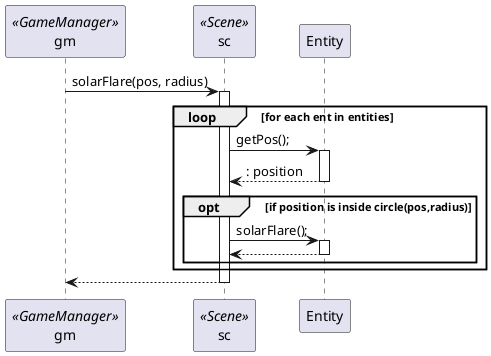 @startuml

participant gm as gm <<GameManager>>

participant sc as Scene <<Scene>>

gm -> Scene ++ : solarFlare(pos, radius)

loop for each ent in entities

    Scene -> Entity ++ : getPos();
    return : position

    opt if position is inside circle(pos,radius)
        Scene -> Entity ++ : solarFlare();
        return
    end

end

return

@enduml